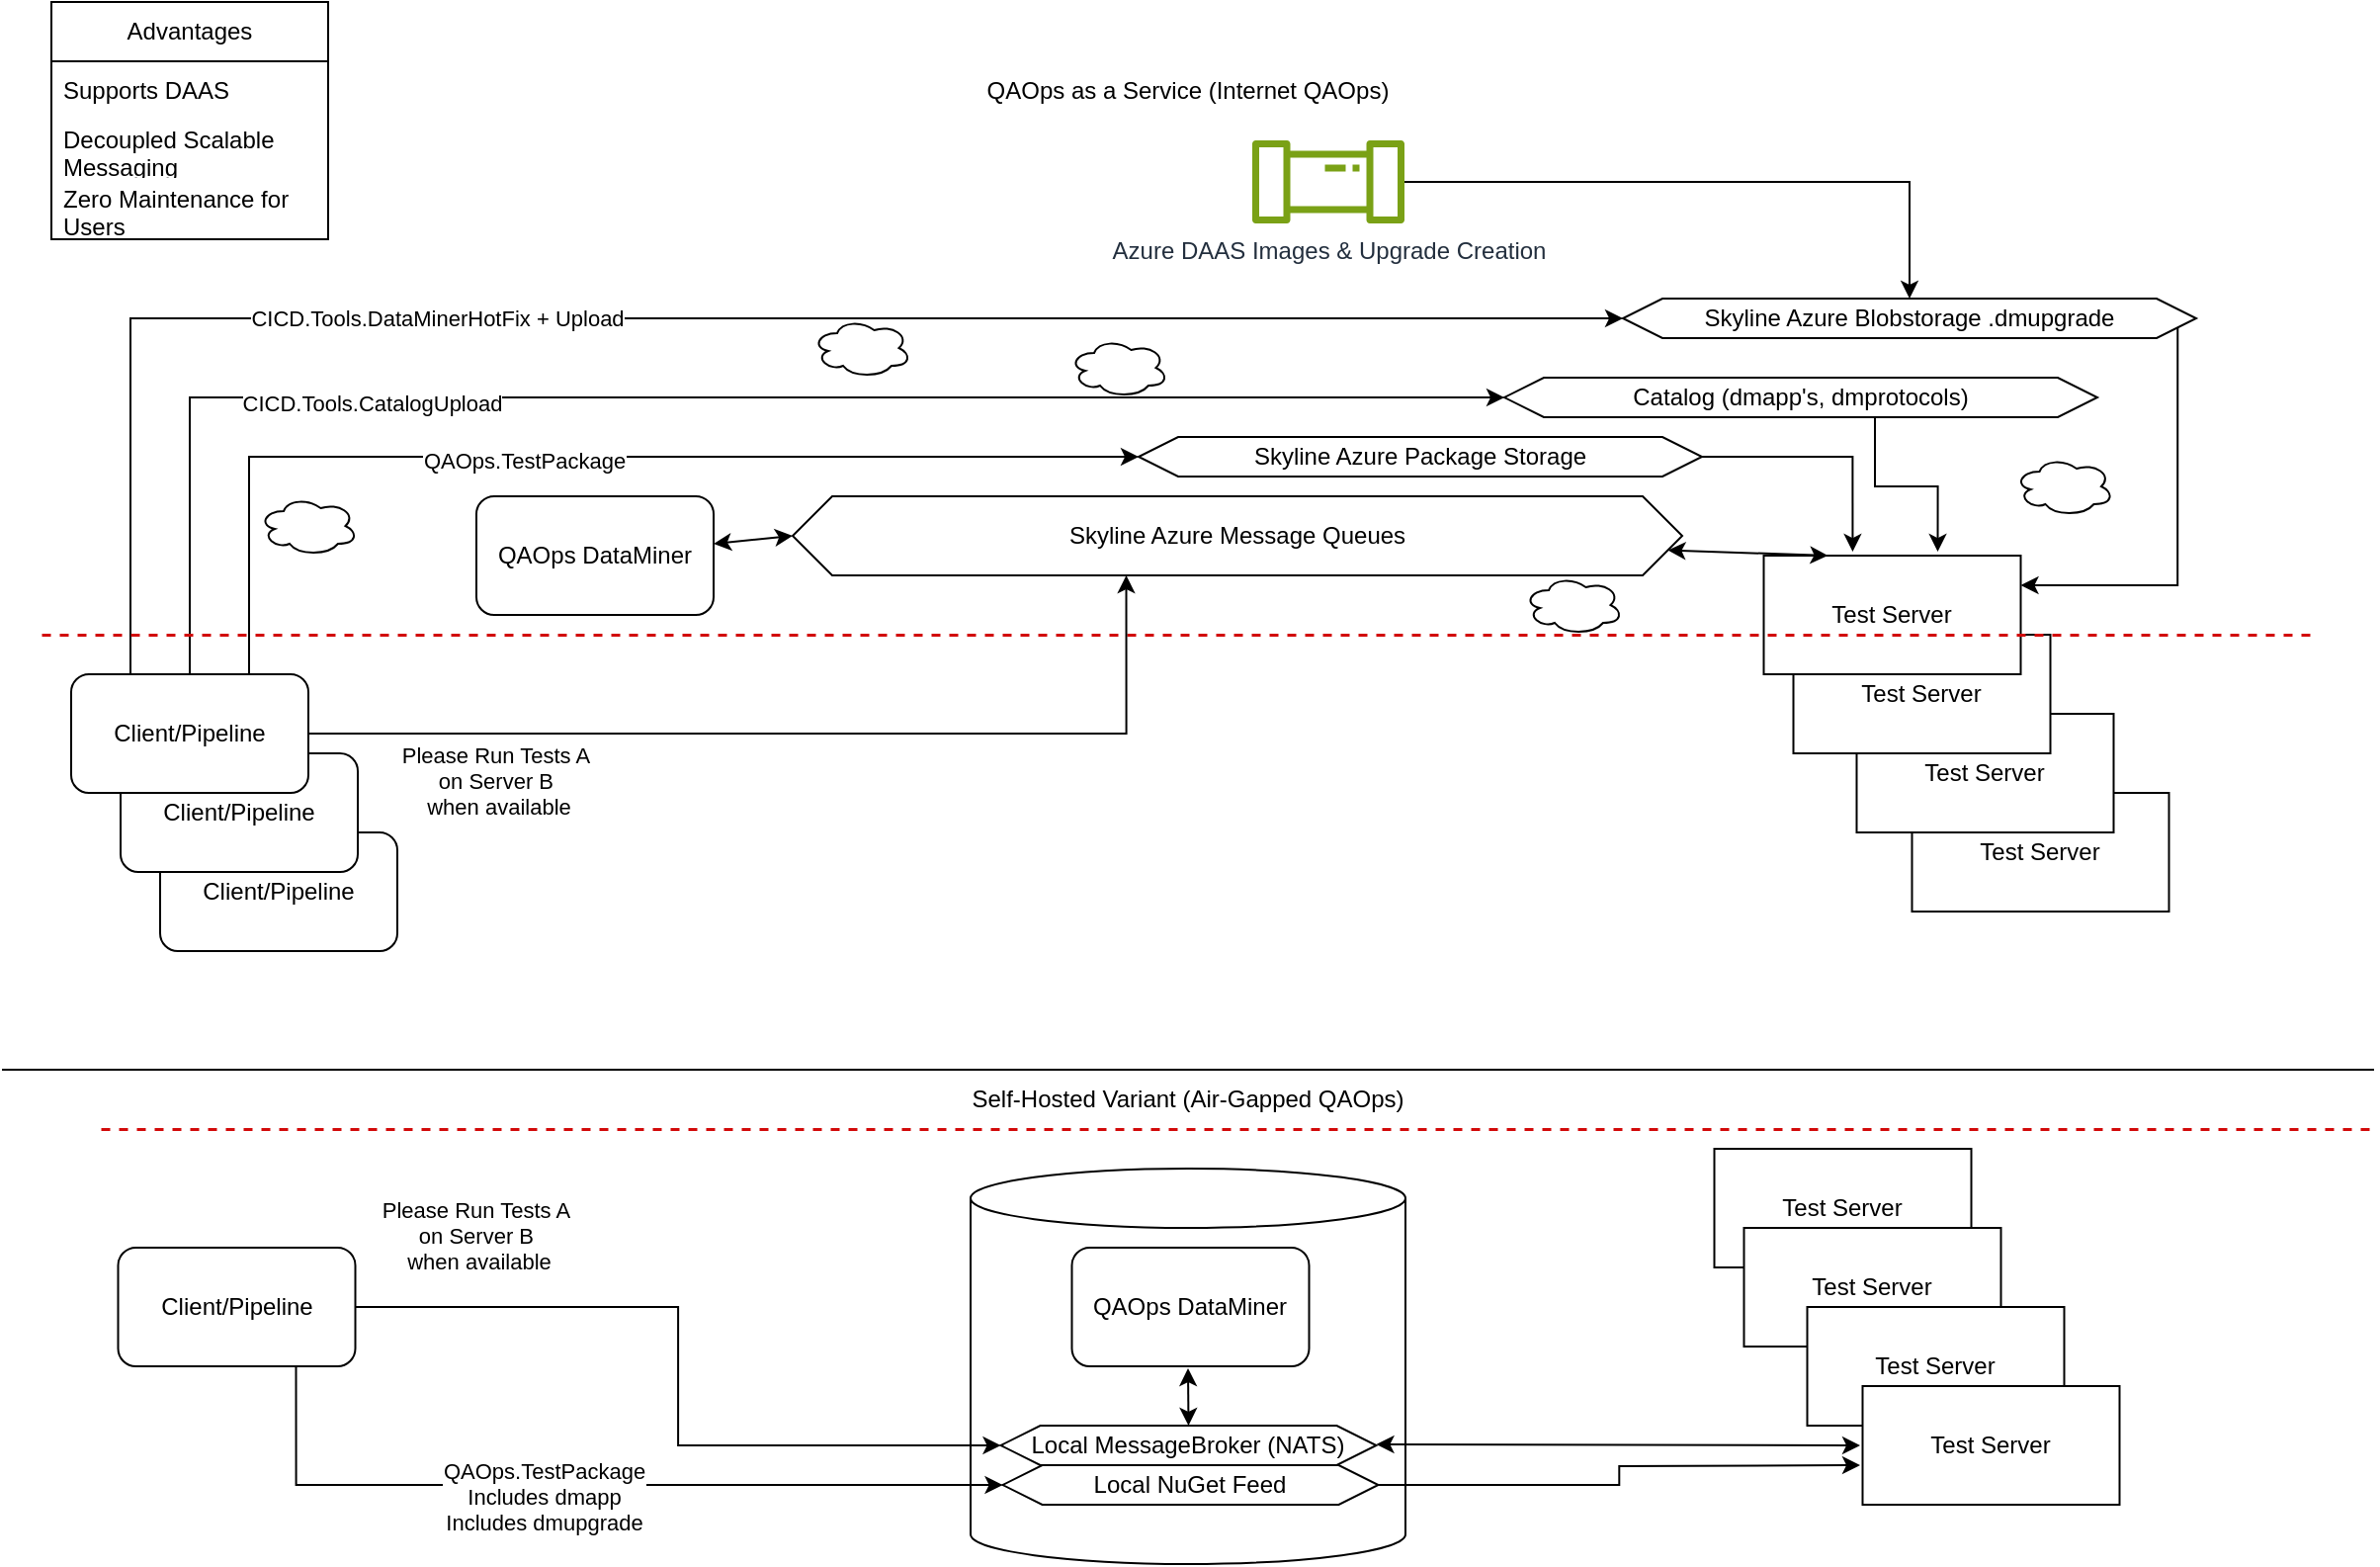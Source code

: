 <mxfile version="26.2.14">
  <diagram name="Pagina-1" id="DEw34Z0X7PWGlTcNJ1Iy">
    <mxGraphModel dx="1426" dy="863" grid="1" gridSize="10" guides="1" tooltips="1" connect="1" arrows="1" fold="1" page="1" pageScale="1" pageWidth="1200" pageHeight="1920" math="0" shadow="0">
      <root>
        <mxCell id="0" />
        <mxCell id="1" parent="0" />
        <mxCell id="WvYBxX-h6tSdPv9BnkZN-88" value="Client/Pipeline" style="rounded=1;whiteSpace=wrap;html=1;" parent="1" vertex="1">
          <mxGeometry x="80" y="440" width="120" height="60" as="geometry" />
        </mxCell>
        <mxCell id="WvYBxX-h6tSdPv9BnkZN-87" value="Client/Pipeline" style="rounded=1;whiteSpace=wrap;html=1;" parent="1" vertex="1">
          <mxGeometry x="60" y="400" width="120" height="60" as="geometry" />
        </mxCell>
        <mxCell id="WvYBxX-h6tSdPv9BnkZN-69" value="" style="shape=cylinder3;whiteSpace=wrap;html=1;boundedLbl=1;backgroundOutline=1;size=15;fillColor=none;" parent="1" vertex="1">
          <mxGeometry x="490" y="610" width="220" height="200" as="geometry" />
        </mxCell>
        <mxCell id="WvYBxX-h6tSdPv9BnkZN-23" value="Test Server" style="rounded=0;whiteSpace=wrap;html=1;" parent="1" vertex="1">
          <mxGeometry x="966.25" y="420" width="130" height="60" as="geometry" />
        </mxCell>
        <mxCell id="WvYBxX-h6tSdPv9BnkZN-22" value="Test Server" style="rounded=0;whiteSpace=wrap;html=1;" parent="1" vertex="1">
          <mxGeometry x="938.25" y="380" width="130" height="60" as="geometry" />
        </mxCell>
        <mxCell id="WvYBxX-h6tSdPv9BnkZN-21" value="Test Server" style="rounded=0;whiteSpace=wrap;html=1;" parent="1" vertex="1">
          <mxGeometry x="906.25" y="340" width="130" height="60" as="geometry" />
        </mxCell>
        <mxCell id="WvYBxX-h6tSdPv9BnkZN-1" value="QAOps DataMiner" style="rounded=1;whiteSpace=wrap;html=1;" parent="1" vertex="1">
          <mxGeometry x="240" y="270" width="120" height="60" as="geometry" />
        </mxCell>
        <mxCell id="WvYBxX-h6tSdPv9BnkZN-2" value="Test Server" style="rounded=0;whiteSpace=wrap;html=1;" parent="1" vertex="1">
          <mxGeometry x="891.25" y="300" width="130" height="60" as="geometry" />
        </mxCell>
        <mxCell id="WvYBxX-h6tSdPv9BnkZN-8" value="QAOps as a Service (Internet QAOps)" style="text;html=1;align=center;verticalAlign=middle;whiteSpace=wrap;rounded=0;" parent="1" vertex="1">
          <mxGeometry y="50" width="1200" height="30" as="geometry" />
        </mxCell>
        <mxCell id="WvYBxX-h6tSdPv9BnkZN-10" value="Skyline Azure Message Queues" style="shape=hexagon;perimeter=hexagonPerimeter2;whiteSpace=wrap;html=1;fixedSize=1;" parent="1" vertex="1">
          <mxGeometry x="400" y="270" width="450" height="40" as="geometry" />
        </mxCell>
        <mxCell id="WvYBxX-h6tSdPv9BnkZN-13" value="" style="endArrow=classic;startArrow=classic;html=1;rounded=0;entryX=0;entryY=0.5;entryDx=0;entryDy=0;" parent="1" source="WvYBxX-h6tSdPv9BnkZN-1" target="WvYBxX-h6tSdPv9BnkZN-10" edge="1">
          <mxGeometry width="50" height="50" relative="1" as="geometry">
            <mxPoint x="570" y="590" as="sourcePoint" />
            <mxPoint x="620" y="540" as="targetPoint" />
          </mxGeometry>
        </mxCell>
        <mxCell id="WvYBxX-h6tSdPv9BnkZN-14" value="" style="endArrow=classic;startArrow=classic;html=1;rounded=0;exitX=0.25;exitY=0;exitDx=0;exitDy=0;" parent="1" source="WvYBxX-h6tSdPv9BnkZN-2" target="WvYBxX-h6tSdPv9BnkZN-10" edge="1">
          <mxGeometry width="50" height="50" relative="1" as="geometry">
            <mxPoint x="319.25" y="340" as="sourcePoint" />
            <mxPoint x="881.25" y="300" as="targetPoint" />
          </mxGeometry>
        </mxCell>
        <mxCell id="WvYBxX-h6tSdPv9BnkZN-15" value="Catalog (dmapp&#39;s, dmprotocols)" style="shape=hexagon;perimeter=hexagonPerimeter2;whiteSpace=wrap;html=1;fixedSize=1;" parent="1" vertex="1">
          <mxGeometry x="760" y="210" width="300" height="20" as="geometry" />
        </mxCell>
        <mxCell id="WvYBxX-h6tSdPv9BnkZN-19" value="Skyline Azure Package Storage" style="shape=hexagon;perimeter=hexagonPerimeter2;whiteSpace=wrap;html=1;fixedSize=1;" parent="1" vertex="1">
          <mxGeometry x="575" y="240" width="285" height="20" as="geometry" />
        </mxCell>
        <mxCell id="WvYBxX-h6tSdPv9BnkZN-20" style="edgeStyle=orthogonalEdgeStyle;rounded=0;orthogonalLoop=1;jettySize=auto;html=1;exitX=1;exitY=0.5;exitDx=0;exitDy=0;entryX=0.346;entryY=-0.033;entryDx=0;entryDy=0;entryPerimeter=0;" parent="1" source="WvYBxX-h6tSdPv9BnkZN-19" target="WvYBxX-h6tSdPv9BnkZN-2" edge="1">
          <mxGeometry relative="1" as="geometry" />
        </mxCell>
        <mxCell id="WvYBxX-h6tSdPv9BnkZN-26" style="edgeStyle=orthogonalEdgeStyle;rounded=0;orthogonalLoop=1;jettySize=auto;html=1;exitX=0.5;exitY=0;exitDx=0;exitDy=0;entryX=0;entryY=0.5;entryDx=0;entryDy=0;" parent="1" source="WvYBxX-h6tSdPv9BnkZN-24" target="WvYBxX-h6tSdPv9BnkZN-15" edge="1">
          <mxGeometry relative="1" as="geometry" />
        </mxCell>
        <mxCell id="WvYBxX-h6tSdPv9BnkZN-27" value="CICD.Tools.CatalogUpload" style="edgeLabel;html=1;align=center;verticalAlign=middle;resizable=0;points=[];" parent="WvYBxX-h6tSdPv9BnkZN-26" connectable="0" vertex="1">
          <mxGeometry x="-0.423" y="-3" relative="1" as="geometry">
            <mxPoint as="offset" />
          </mxGeometry>
        </mxCell>
        <mxCell id="WvYBxX-h6tSdPv9BnkZN-29" style="edgeStyle=orthogonalEdgeStyle;rounded=0;orthogonalLoop=1;jettySize=auto;html=1;exitX=0.75;exitY=0;exitDx=0;exitDy=0;entryX=0;entryY=0.5;entryDx=0;entryDy=0;" parent="1" source="WvYBxX-h6tSdPv9BnkZN-24" target="WvYBxX-h6tSdPv9BnkZN-19" edge="1">
          <mxGeometry relative="1" as="geometry" />
        </mxCell>
        <mxCell id="WvYBxX-h6tSdPv9BnkZN-30" value="QAOps.TestPackage" style="edgeLabel;html=1;align=center;verticalAlign=middle;resizable=0;points=[];" parent="WvYBxX-h6tSdPv9BnkZN-29" connectable="0" vertex="1">
          <mxGeometry x="-0.113" y="-2" relative="1" as="geometry">
            <mxPoint as="offset" />
          </mxGeometry>
        </mxCell>
        <mxCell id="yKAPl4sxNkq1IPUFVivm-1" style="edgeStyle=orthogonalEdgeStyle;rounded=0;orthogonalLoop=1;jettySize=auto;html=1;exitX=0.25;exitY=0;exitDx=0;exitDy=0;entryX=0;entryY=0.5;entryDx=0;entryDy=0;" edge="1" parent="1" source="WvYBxX-h6tSdPv9BnkZN-24" target="WvYBxX-h6tSdPv9BnkZN-28">
          <mxGeometry relative="1" as="geometry" />
        </mxCell>
        <mxCell id="yKAPl4sxNkq1IPUFVivm-4" value="CICD.Tools.DataMinerHotFix + Upload" style="edgeLabel;html=1;align=center;verticalAlign=middle;resizable=0;points=[];" vertex="1" connectable="0" parent="yKAPl4sxNkq1IPUFVivm-1">
          <mxGeometry x="-0.489" relative="1" as="geometry">
            <mxPoint x="96" as="offset" />
          </mxGeometry>
        </mxCell>
        <mxCell id="WvYBxX-h6tSdPv9BnkZN-24" value="Client/Pipeline" style="rounded=1;whiteSpace=wrap;html=1;" parent="1" vertex="1">
          <mxGeometry x="35" y="360" width="120" height="60" as="geometry" />
        </mxCell>
        <mxCell id="WvYBxX-h6tSdPv9BnkZN-31" style="edgeStyle=orthogonalEdgeStyle;rounded=0;orthogonalLoop=1;jettySize=auto;html=1;exitX=1;exitY=0.75;exitDx=0;exitDy=0;entryX=1;entryY=0.25;entryDx=0;entryDy=0;" parent="1" source="WvYBxX-h6tSdPv9BnkZN-28" target="WvYBxX-h6tSdPv9BnkZN-2" edge="1">
          <mxGeometry relative="1" as="geometry" />
        </mxCell>
        <mxCell id="WvYBxX-h6tSdPv9BnkZN-28" value="Skyline Azure Blobstorage .dmupgrade" style="shape=hexagon;perimeter=hexagonPerimeter2;whiteSpace=wrap;html=1;fixedSize=1;" parent="1" vertex="1">
          <mxGeometry x="820" y="170" width="290" height="20" as="geometry" />
        </mxCell>
        <mxCell id="WvYBxX-h6tSdPv9BnkZN-33" style="edgeStyle=orthogonalEdgeStyle;rounded=0;orthogonalLoop=1;jettySize=auto;html=1;exitX=0.625;exitY=1;exitDx=0;exitDy=0;entryX=0.677;entryY=-0.033;entryDx=0;entryDy=0;entryPerimeter=0;" parent="1" source="WvYBxX-h6tSdPv9BnkZN-15" target="WvYBxX-h6tSdPv9BnkZN-2" edge="1">
          <mxGeometry relative="1" as="geometry" />
        </mxCell>
        <mxCell id="WvYBxX-h6tSdPv9BnkZN-34" value="Self-Hosted Variant (Air-Gapped QAOps)" style="text;html=1;align=center;verticalAlign=middle;whiteSpace=wrap;rounded=0;" parent="1" vertex="1">
          <mxGeometry y="560" width="1200" height="30" as="geometry" />
        </mxCell>
        <mxCell id="WvYBxX-h6tSdPv9BnkZN-35" value="QAOps DataMiner" style="rounded=1;whiteSpace=wrap;html=1;" parent="1" vertex="1">
          <mxGeometry x="541.25" y="650" width="120" height="60" as="geometry" />
        </mxCell>
        <mxCell id="WvYBxX-h6tSdPv9BnkZN-36" value="Test Server" style="rounded=0;whiteSpace=wrap;html=1;" parent="1" vertex="1">
          <mxGeometry x="866.25" y="600" width="130" height="60" as="geometry" />
        </mxCell>
        <mxCell id="WvYBxX-h6tSdPv9BnkZN-37" value="Local MessageBroker (NATS)" style="shape=hexagon;perimeter=hexagonPerimeter2;whiteSpace=wrap;html=1;fixedSize=1;" parent="1" vertex="1">
          <mxGeometry x="505.25" y="740" width="190" height="20" as="geometry" />
        </mxCell>
        <mxCell id="WvYBxX-h6tSdPv9BnkZN-62" style="edgeStyle=orthogonalEdgeStyle;rounded=0;orthogonalLoop=1;jettySize=auto;html=1;exitX=1;exitY=0.5;exitDx=0;exitDy=0;" parent="1" source="WvYBxX-h6tSdPv9BnkZN-41" edge="1">
          <mxGeometry relative="1" as="geometry">
            <mxPoint x="940" y="760" as="targetPoint" />
          </mxGeometry>
        </mxCell>
        <mxCell id="WvYBxX-h6tSdPv9BnkZN-41" value="Local NuGet Feed" style="shape=hexagon;perimeter=hexagonPerimeter2;whiteSpace=wrap;html=1;fixedSize=1;" parent="1" vertex="1">
          <mxGeometry x="506.25" y="760" width="190" height="20" as="geometry" />
        </mxCell>
        <mxCell id="WvYBxX-h6tSdPv9BnkZN-43" value="Test Server" style="rounded=0;whiteSpace=wrap;html=1;" parent="1" vertex="1">
          <mxGeometry x="881.25" y="640" width="130" height="60" as="geometry" />
        </mxCell>
        <mxCell id="WvYBxX-h6tSdPv9BnkZN-44" value="Test Server" style="rounded=0;whiteSpace=wrap;html=1;" parent="1" vertex="1">
          <mxGeometry x="913.25" y="680" width="130" height="60" as="geometry" />
        </mxCell>
        <mxCell id="WvYBxX-h6tSdPv9BnkZN-45" value="Test Server" style="rounded=0;whiteSpace=wrap;html=1;" parent="1" vertex="1">
          <mxGeometry x="941.25" y="720" width="130" height="60" as="geometry" />
        </mxCell>
        <mxCell id="WvYBxX-h6tSdPv9BnkZN-48" style="edgeStyle=orthogonalEdgeStyle;rounded=0;orthogonalLoop=1;jettySize=auto;html=1;exitX=0.75;exitY=1;exitDx=0;exitDy=0;entryX=0;entryY=0.5;entryDx=0;entryDy=0;" parent="1" source="WvYBxX-h6tSdPv9BnkZN-50" target="WvYBxX-h6tSdPv9BnkZN-41" edge="1">
          <mxGeometry relative="1" as="geometry" />
        </mxCell>
        <mxCell id="WvYBxX-h6tSdPv9BnkZN-49" value="QAOps.TestPackage&lt;div&gt;Includes dmapp&lt;/div&gt;&lt;div&gt;Includes dmupgrade&lt;/div&gt;" style="edgeLabel;html=1;align=center;verticalAlign=middle;resizable=0;points=[];" parent="WvYBxX-h6tSdPv9BnkZN-48" connectable="0" vertex="1">
          <mxGeometry x="-0.113" y="-2" relative="1" as="geometry">
            <mxPoint y="4" as="offset" />
          </mxGeometry>
        </mxCell>
        <mxCell id="WvYBxX-h6tSdPv9BnkZN-76" style="edgeStyle=orthogonalEdgeStyle;rounded=0;orthogonalLoop=1;jettySize=auto;html=1;exitX=1;exitY=0.5;exitDx=0;exitDy=0;entryX=0;entryY=0.5;entryDx=0;entryDy=0;" parent="1" source="WvYBxX-h6tSdPv9BnkZN-50" target="WvYBxX-h6tSdPv9BnkZN-37" edge="1">
          <mxGeometry relative="1" as="geometry" />
        </mxCell>
        <mxCell id="WvYBxX-h6tSdPv9BnkZN-50" value="Client/Pipeline" style="rounded=1;whiteSpace=wrap;html=1;" parent="1" vertex="1">
          <mxGeometry x="58.75" y="650" width="120" height="60" as="geometry" />
        </mxCell>
        <mxCell id="WvYBxX-h6tSdPv9BnkZN-60" value="" style="endArrow=none;html=1;strokeColor=#d20a0a;bendable=1;rounded=0;endFill=0;endSize=4;edgeStyle=entityRelationEdgeStyle;startArrow=none;startFill=0;startSize=4;jumpStyle=none;jumpSize=0;targetPerimeterSpacing=15;dashed=1;strokeWidth=1.5;" parent="1" edge="1">
          <mxGeometry width="50" height="50" relative="1" as="geometry">
            <mxPoint x="20" y="340" as="sourcePoint" />
            <mxPoint x="1170" y="340" as="targetPoint" />
          </mxGeometry>
        </mxCell>
        <mxCell id="WvYBxX-h6tSdPv9BnkZN-63" value="" style="endArrow=none;html=1;rounded=0;exitX=0;exitY=0;exitDx=0;exitDy=0;entryX=1;entryY=0;entryDx=0;entryDy=0;" parent="1" source="WvYBxX-h6tSdPv9BnkZN-34" target="WvYBxX-h6tSdPv9BnkZN-34" edge="1">
          <mxGeometry width="50" height="50" relative="1" as="geometry">
            <mxPoint x="580" y="470" as="sourcePoint" />
            <mxPoint x="630" y="420" as="targetPoint" />
          </mxGeometry>
        </mxCell>
        <mxCell id="WvYBxX-h6tSdPv9BnkZN-64" value="" style="ellipse;shape=cloud;whiteSpace=wrap;html=1;" parent="1" vertex="1">
          <mxGeometry x="130" y="270" width="50" height="30" as="geometry" />
        </mxCell>
        <mxCell id="WvYBxX-h6tSdPv9BnkZN-65" value="" style="ellipse;shape=cloud;whiteSpace=wrap;html=1;" parent="1" vertex="1">
          <mxGeometry x="770" y="310" width="50" height="30" as="geometry" />
        </mxCell>
        <mxCell id="WvYBxX-h6tSdPv9BnkZN-66" value="" style="ellipse;shape=cloud;whiteSpace=wrap;html=1;" parent="1" vertex="1">
          <mxGeometry x="410" y="180" width="50" height="30" as="geometry" />
        </mxCell>
        <mxCell id="WvYBxX-h6tSdPv9BnkZN-67" value="" style="ellipse;shape=cloud;whiteSpace=wrap;html=1;" parent="1" vertex="1">
          <mxGeometry x="1018.25" y="250" width="50" height="30" as="geometry" />
        </mxCell>
        <mxCell id="WvYBxX-h6tSdPv9BnkZN-68" value="" style="ellipse;shape=cloud;whiteSpace=wrap;html=1;" parent="1" vertex="1">
          <mxGeometry x="540" y="190" width="50" height="30" as="geometry" />
        </mxCell>
        <mxCell id="WvYBxX-h6tSdPv9BnkZN-72" value="" style="edgeStyle=orthogonalEdgeStyle;rounded=0;orthogonalLoop=1;jettySize=auto;html=1;" parent="1" source="WvYBxX-h6tSdPv9BnkZN-70" target="WvYBxX-h6tSdPv9BnkZN-28" edge="1">
          <mxGeometry relative="1" as="geometry" />
        </mxCell>
        <mxCell id="WvYBxX-h6tSdPv9BnkZN-70" value="Azure DAAS Images &amp;amp; Upgrade Creation" style="sketch=0;outlineConnect=0;fontColor=#232F3E;gradientColor=none;fillColor=#7AA116;strokeColor=none;dashed=0;verticalLabelPosition=bottom;verticalAlign=top;align=center;html=1;fontSize=12;fontStyle=0;aspect=fixed;pointerEvents=1;shape=mxgraph.aws4.iot_analytics_pipeline;" parent="1" vertex="1">
          <mxGeometry x="632" y="90" width="78" height="42" as="geometry" />
        </mxCell>
        <mxCell id="WvYBxX-h6tSdPv9BnkZN-74" style="edgeStyle=orthogonalEdgeStyle;rounded=0;orthogonalLoop=1;jettySize=auto;html=1;exitX=1;exitY=0.5;exitDx=0;exitDy=0;entryX=0.375;entryY=1;entryDx=0;entryDy=0;" parent="1" source="WvYBxX-h6tSdPv9BnkZN-24" target="WvYBxX-h6tSdPv9BnkZN-10" edge="1">
          <mxGeometry relative="1" as="geometry" />
        </mxCell>
        <mxCell id="WvYBxX-h6tSdPv9BnkZN-77" value="Please Run Tests A&amp;nbsp;&lt;div&gt;on Server B&amp;nbsp;&lt;/div&gt;&lt;div&gt;when available&lt;/div&gt;" style="edgeLabel;html=1;align=center;verticalAlign=middle;resizable=0;points=[];" parent="1" connectable="0" vertex="1">
          <mxGeometry x="240" y="650" as="geometry">
            <mxPoint x="1" y="-6" as="offset" />
          </mxGeometry>
        </mxCell>
        <mxCell id="WvYBxX-h6tSdPv9BnkZN-78" value="Please Run Tests A&amp;nbsp;&lt;div&gt;on Server B&amp;nbsp;&lt;/div&gt;&lt;div&gt;when available&lt;/div&gt;" style="edgeLabel;html=1;align=center;verticalAlign=middle;resizable=0;points=[];" parent="1" connectable="0" vertex="1">
          <mxGeometry x="250" y="420" as="geometry">
            <mxPoint x="1" y="-6" as="offset" />
          </mxGeometry>
        </mxCell>
        <mxCell id="WvYBxX-h6tSdPv9BnkZN-79" value="" style="endArrow=none;html=1;strokeColor=#d20a0a;bendable=1;rounded=0;endFill=0;endSize=4;edgeStyle=entityRelationEdgeStyle;startArrow=none;startFill=0;startSize=4;jumpStyle=none;jumpSize=0;targetPerimeterSpacing=15;dashed=1;strokeWidth=1.5;" parent="1" edge="1">
          <mxGeometry width="50" height="50" relative="1" as="geometry">
            <mxPoint x="50" y="590" as="sourcePoint" />
            <mxPoint x="1200" y="590" as="targetPoint" />
          </mxGeometry>
        </mxCell>
        <mxCell id="WvYBxX-h6tSdPv9BnkZN-82" value="" style="endArrow=classic;startArrow=classic;html=1;rounded=0;entryX=0;entryY=0.5;entryDx=0;entryDy=0;exitX=0.5;exitY=0;exitDx=0;exitDy=0;" parent="1" source="WvYBxX-h6tSdPv9BnkZN-37" edge="1">
          <mxGeometry width="50" height="50" relative="1" as="geometry">
            <mxPoint x="550" y="720" as="sourcePoint" />
            <mxPoint x="600" y="711" as="targetPoint" />
          </mxGeometry>
        </mxCell>
        <mxCell id="WvYBxX-h6tSdPv9BnkZN-83" value="Advantages" style="swimlane;fontStyle=0;childLayout=stackLayout;horizontal=1;startSize=30;horizontalStack=0;resizeParent=1;resizeParentMax=0;resizeLast=0;collapsible=1;marginBottom=0;whiteSpace=wrap;html=1;" parent="1" vertex="1">
          <mxGeometry x="25" y="20" width="140" height="120" as="geometry">
            <mxRectangle x="190" y="50" width="100" height="30" as="alternateBounds" />
          </mxGeometry>
        </mxCell>
        <mxCell id="WvYBxX-h6tSdPv9BnkZN-84" value="Supports DAAS" style="text;strokeColor=none;fillColor=none;align=left;verticalAlign=middle;spacingLeft=4;spacingRight=4;overflow=hidden;points=[[0,0.5],[1,0.5]];portConstraint=eastwest;rotatable=0;whiteSpace=wrap;html=1;" parent="WvYBxX-h6tSdPv9BnkZN-83" vertex="1">
          <mxGeometry y="30" width="140" height="30" as="geometry" />
        </mxCell>
        <mxCell id="WvYBxX-h6tSdPv9BnkZN-85" value="Decoupled Scalable Messaging" style="text;strokeColor=none;fillColor=none;align=left;verticalAlign=middle;spacingLeft=4;spacingRight=4;overflow=hidden;points=[[0,0.5],[1,0.5]];portConstraint=eastwest;rotatable=0;whiteSpace=wrap;html=1;" parent="WvYBxX-h6tSdPv9BnkZN-83" vertex="1">
          <mxGeometry y="60" width="140" height="30" as="geometry" />
        </mxCell>
        <mxCell id="WvYBxX-h6tSdPv9BnkZN-86" value="Zero Maintenance for Users" style="text;strokeColor=none;fillColor=none;align=left;verticalAlign=middle;spacingLeft=4;spacingRight=4;overflow=hidden;points=[[0,0.5],[1,0.5]];portConstraint=eastwest;rotatable=0;whiteSpace=wrap;html=1;" parent="WvYBxX-h6tSdPv9BnkZN-83" vertex="1">
          <mxGeometry y="90" width="140" height="30" as="geometry" />
        </mxCell>
        <mxCell id="WvYBxX-h6tSdPv9BnkZN-89" value="" style="endArrow=classic;startArrow=classic;html=1;rounded=0;" parent="1" edge="1">
          <mxGeometry width="50" height="50" relative="1" as="geometry">
            <mxPoint x="940" y="750" as="sourcePoint" />
            <mxPoint x="695.25" y="749.5" as="targetPoint" />
          </mxGeometry>
        </mxCell>
      </root>
    </mxGraphModel>
  </diagram>
</mxfile>
